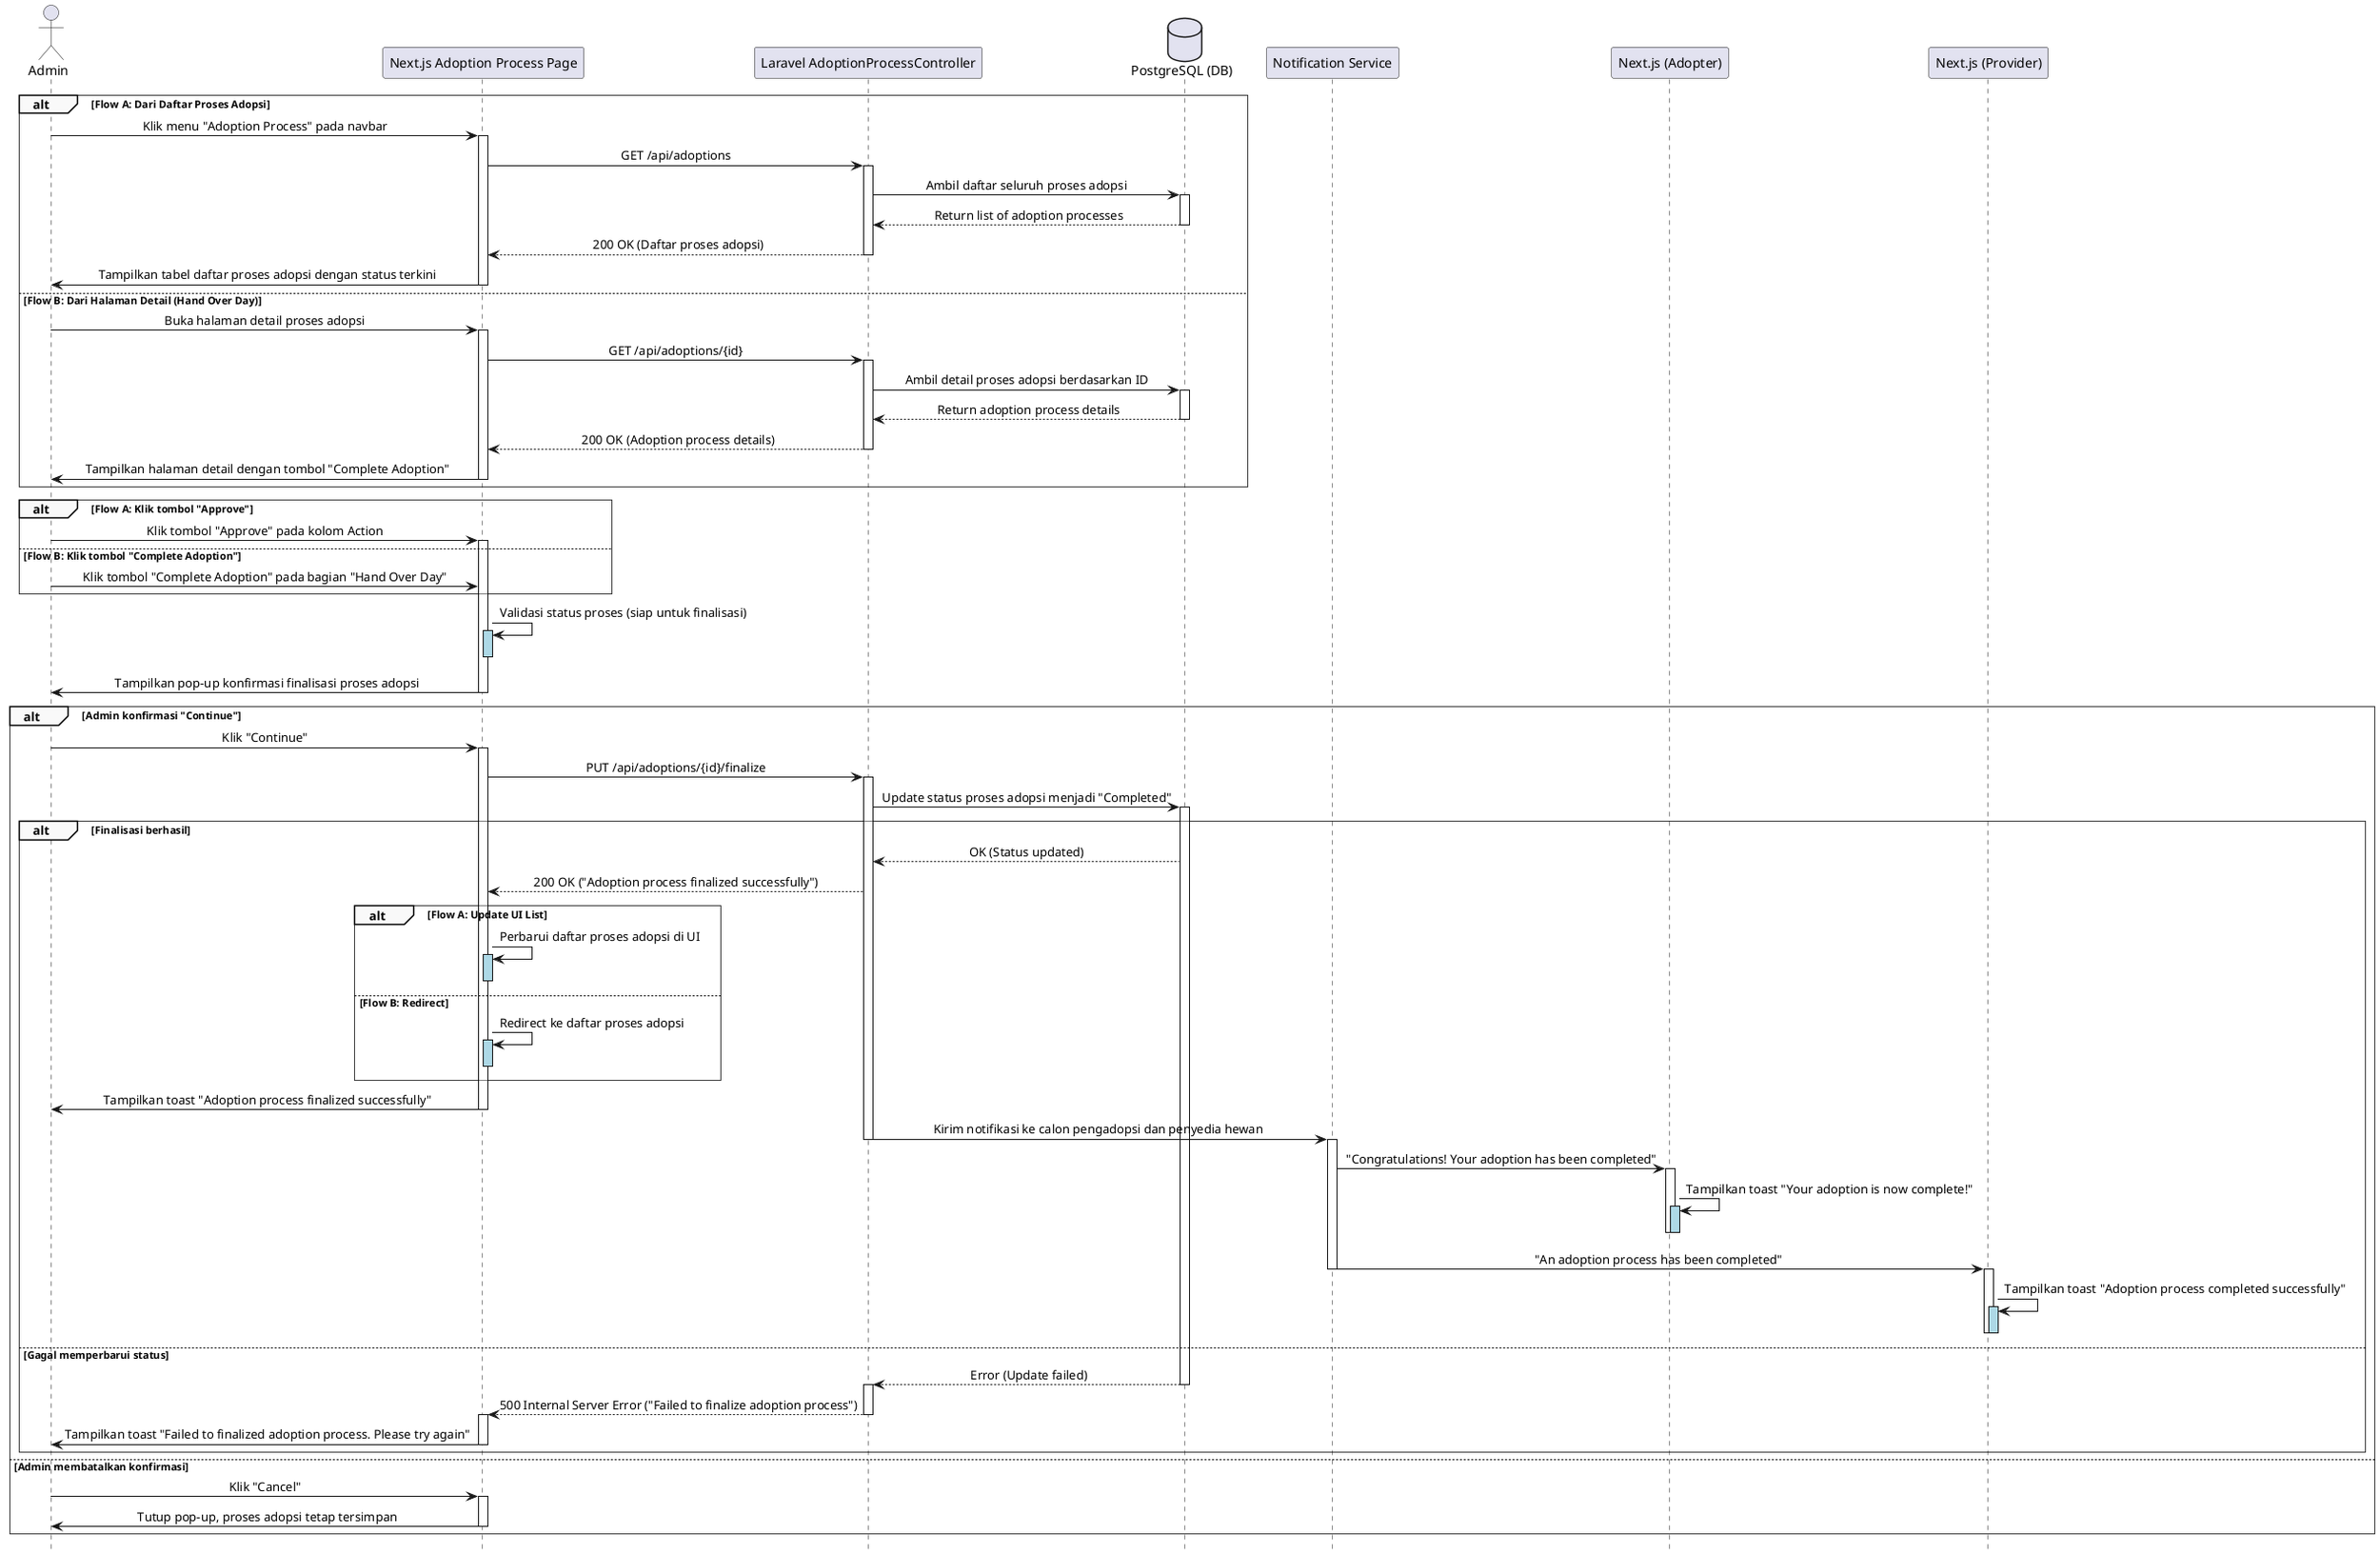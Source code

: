 @startuml
' === Styling ===
skinparam sequence {
    LifelineFooterStrategy none
    MessageAlign center
    ArrowThickness 1
    ParticipantPadding 20
    GroupBorderThickness 0.5
    GroupBackgroundColor #F9F9F9
}
hide footbox

' === Participants ===
actor Admin
participant "Next.js Adoption Process Page" as FE
participant "Laravel AdoptionProcessController" as BE
database "PostgreSQL (DB)" as DB
participant "Notification Service" as NS
participant "Next.js (Adopter)" as FE_Adopter
participant "Next.js (Provider)" as FE_Provider

' === Akses Data Proses Adopsi ===
    alt Flow A: Dari Daftar Proses Adopsi
        Admin -> FE: Klik menu "Adoption Process" pada navbar
        activate FE
        FE -> BE: GET /api/adoptions
        activate BE
        BE -> DB: Ambil daftar seluruh proses adopsi
        activate DB
        DB --> BE: Return list of adoption processes
        deactivate DB
        BE --> FE: 200 OK (Daftar proses adopsi)
        deactivate BE
        FE -> Admin: Tampilkan tabel daftar proses adopsi dengan status terkini
        deactivate FE

    else Flow B: Dari Halaman Detail (Hand Over Day)
        Admin -> FE: Buka halaman detail proses adopsi
        activate FE
        FE -> BE: GET /api/adoptions/{id}
        activate BE
        BE -> DB: Ambil detail proses adopsi berdasarkan ID
        activate DB
        DB --> BE: Return adoption process details
        deactivate DB
        BE --> FE: 200 OK (Adoption process details)
        deactivate BE
        FE -> Admin: Tampilkan halaman detail dengan tombol "Complete Adoption"
        deactivate FE
    end

' === Proses Finalisasi (Sama untuk Flow A & B) ===
    alt Flow A: Klik tombol "Approve"
        Admin -> FE: Klik tombol "Approve" pada kolom Action
        activate FE
    else Flow B: Klik tombol "Complete Adoption"
        Admin -> FE: Klik tombol "Complete Adoption" pada bagian "Hand Over Day"
    end

    activate FE

    ' === Validasi di frontend ===
    FE -> FE: Validasi status proses (siap untuk finalisasi)
    activate FE #LightBlue
    deactivate FE #LightBlue

    FE -> Admin: Tampilkan pop-up konfirmasi finalisasi proses adopsi
    deactivate FE

    alt Admin konfirmasi "Continue"
        Admin -> FE: Klik "Continue"
        activate FE
        FE -> BE: PUT /api/adoptions/{id}/finalize
        activate BE
        BE -> DB: Update status proses adopsi menjadi "Completed"
        activate DB

        alt Finalisasi berhasil
            DB --> BE: OK (Status updated)
            BE --> FE: 200 OK ("Adoption process finalized successfully")

            ' === Perbedaan UI handling antara Flow A & B ===
            alt Flow A: Update UI List
                FE -> FE: Perbarui daftar proses adopsi di UI
                activate FE #LightBlue
                deactivate FE #LightBlue
            else Flow B: Redirect
                FE -> FE: Redirect ke daftar proses adopsi
                activate FE #LightBlue
                deactivate FE #LightBlue
            end

            FE -> Admin: Tampilkan toast "Adoption process finalized successfully"
            deactivate FE

            ' === Kirim notifikasi ke pihak terkait ===
            BE -> NS: Kirim notifikasi ke calon pengadopsi dan penyedia hewan
            deactivate BE
            activate NS
            NS -> FE_Adopter: "Congratulations! Your adoption has been completed"


            activate FE_Adopter
            FE_Adopter -> FE_Adopter: Tampilkan toast "Your adoption is now complete!"
            activate FE_Adopter #LightBlue
            deactivate FE_Adopter #LightBlue
            deactivate FE_Adopter

            NS -> FE_Provider: "An adoption process has been completed"
            deactivate NS
            activate FE_Provider
            FE_Provider -> FE_Provider: Tampilkan toast "Adoption process completed successfully"
            activate FE_Provider #LightBlue
            deactivate FE_Provider #LightBlue
            deactivate FE_Provider

        else Gagal memperbarui status
            DB --> BE: Error (Update failed)
            deactivate DB
            activate BE
            BE --> FE: 500 Internal Server Error ("Failed to finalize adoption process")
            deactivate BE
            activate FE
            FE -> Admin: Tampilkan toast "Failed to finalized adoption process. Please try again"
            deactivate FE
        end

    else Admin membatalkan konfirmasi
        Admin -> FE: Klik "Cancel"
        activate FE
        FE -> Admin: Tutup pop-up, proses adopsi tetap tersimpan
        deactivate FE
    end

@enduml